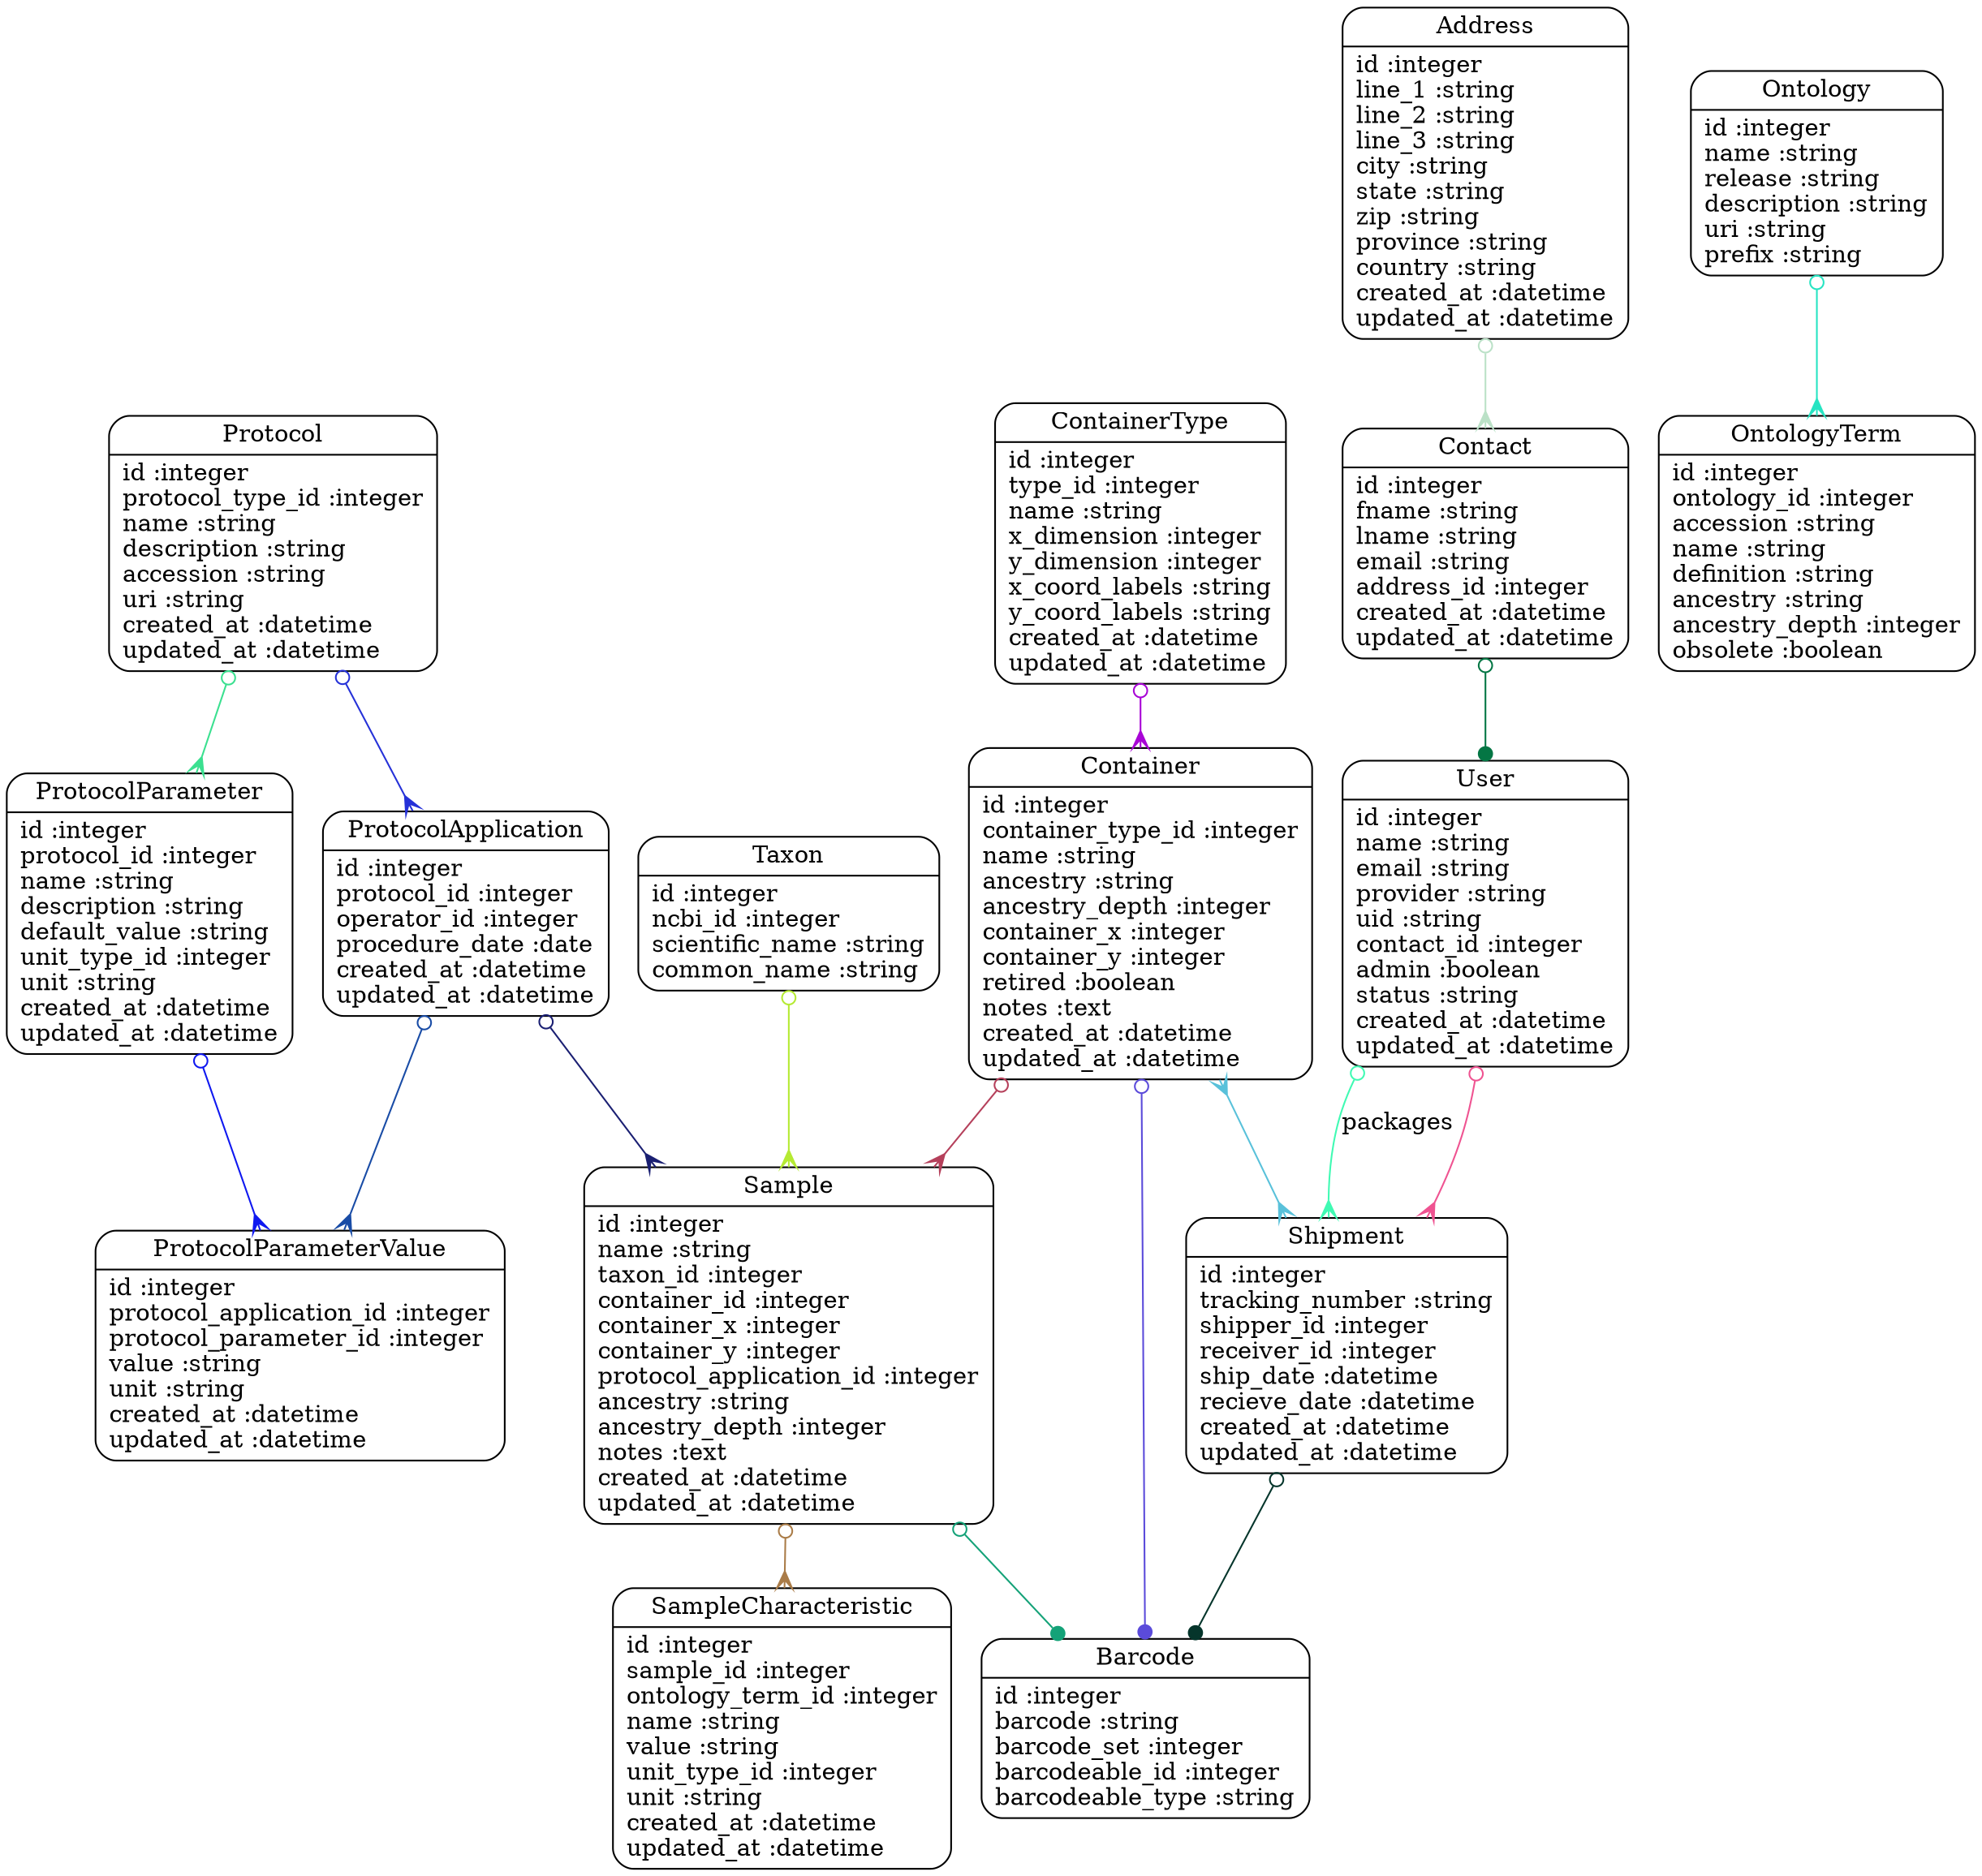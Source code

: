 digraph models_diagram {
	graph[overlap=false, splines=true]
	"Address" [shape=Mrecord, label="{Address|id :integer\lline_1 :string\lline_2 :string\lline_3 :string\lcity :string\lstate :string\lzip :string\lprovince :string\lcountry :string\lcreated_at :datetime\lupdated_at :datetime\l}"]
	"Barcode" [shape=Mrecord, label="{Barcode|id :integer\lbarcode :string\lbarcode_set :integer\lbarcodeable_id :integer\lbarcodeable_type :string\l}"]
	"Contact" [shape=Mrecord, label="{Contact|id :integer\lfname :string\llname :string\lemail :string\laddress_id :integer\lcreated_at :datetime\lupdated_at :datetime\l}"]
	"Container" [shape=Mrecord, label="{Container|id :integer\lcontainer_type_id :integer\lname :string\lancestry :string\lancestry_depth :integer\lcontainer_x :integer\lcontainer_y :integer\lretired :boolean\lnotes :text\lcreated_at :datetime\lupdated_at :datetime\l}"]
	"ContainerType" [shape=Mrecord, label="{ContainerType|id :integer\ltype_id :integer\lname :string\lx_dimension :integer\ly_dimension :integer\lx_coord_labels :string\ly_coord_labels :string\lcreated_at :datetime\lupdated_at :datetime\l}"]
	"Ontology" [shape=Mrecord, label="{Ontology|id :integer\lname :string\lrelease :string\ldescription :string\luri :string\lprefix :string\l}"]
	"OntologyTerm" [shape=Mrecord, label="{OntologyTerm|id :integer\lontology_id :integer\laccession :string\lname :string\ldefinition :string\lancestry :string\lancestry_depth :integer\lobsolete :boolean\l}"]
	"Protocol" [shape=Mrecord, label="{Protocol|id :integer\lprotocol_type_id :integer\lname :string\ldescription :string\laccession :string\luri :string\lcreated_at :datetime\lupdated_at :datetime\l}"]
	"ProtocolApplication" [shape=Mrecord, label="{ProtocolApplication|id :integer\lprotocol_id :integer\loperator_id :integer\lprocedure_date :date\lcreated_at :datetime\lupdated_at :datetime\l}"]
	"ProtocolParameter" [shape=Mrecord, label="{ProtocolParameter|id :integer\lprotocol_id :integer\lname :string\ldescription :string\ldefault_value :string\lunit_type_id :integer\lunit :string\lcreated_at :datetime\lupdated_at :datetime\l}"]
	"ProtocolParameterValue" [shape=Mrecord, label="{ProtocolParameterValue|id :integer\lprotocol_application_id :integer\lprotocol_parameter_id :integer\lvalue :string\lunit :string\lcreated_at :datetime\lupdated_at :datetime\l}"]
	"Sample" [shape=Mrecord, label="{Sample|id :integer\lname :string\ltaxon_id :integer\lcontainer_id :integer\lcontainer_x :integer\lcontainer_y :integer\lprotocol_application_id :integer\lancestry :string\lancestry_depth :integer\lnotes :text\lcreated_at :datetime\lupdated_at :datetime\l}"]
	"SampleCharacteristic" [shape=Mrecord, label="{SampleCharacteristic|id :integer\lsample_id :integer\lontology_term_id :integer\lname :string\lvalue :string\lunit_type_id :integer\lunit :string\lcreated_at :datetime\lupdated_at :datetime\l}"]
	"Shipment" [shape=Mrecord, label="{Shipment|id :integer\ltracking_number :string\lshipper_id :integer\lreceiver_id :integer\lship_date :datetime\lrecieve_date :datetime\lcreated_at :datetime\lupdated_at :datetime\l}"]
	"Taxon" [shape=Mrecord, label="{Taxon|id :integer\lncbi_id :integer\lscientific_name :string\lcommon_name :string\l}"]
	"User" [shape=Mrecord, label="{User|id :integer\lname :string\lemail :string\lprovider :string\luid :string\lcontact_id :integer\ladmin :boolean\lstatus :string\lcreated_at :datetime\lupdated_at :datetime\l}"]
	"Address" -> "Contact" [arrowtail=odot, arrowhead=crow, dir=both color="#BBE1C7"]
	"Contact" -> "User" [arrowtail=odot, arrowhead=dot, dir=both color="#047644"]
	"Container" -> "Sample" [arrowtail=odot, arrowhead=crow, dir=both color="#B5405B"]
	"Container" -> "Barcode" [arrowtail=odot, arrowhead=dot, dir=both color="#5B4BDA"]
	"Container" -> "Shipment" [arrowtail=crow, arrowhead=crow, dir=both color="#59C1DA"]
	"ContainerType" -> "Container" [arrowtail=odot, arrowhead=crow, dir=both color="#A805D6"]
	"Ontology" -> "OntologyTerm" [arrowtail=odot, arrowhead=crow, dir=both color="#26E4C2"]
	"Protocol" -> "ProtocolApplication" [arrowtail=odot, arrowhead=crow, dir=both color="#2531D8"]
	"Protocol" -> "ProtocolParameter" [arrowtail=odot, arrowhead=crow, dir=both color="#3BE090"]
	"ProtocolApplication" -> "Sample" [arrowtail=odot, arrowhead=crow, dir=both color="#1A1F72"]
	"ProtocolApplication" -> "ProtocolParameterValue" [arrowtail=odot, arrowhead=crow, dir=both color="#194CA6"]
	"ProtocolParameter" -> "ProtocolParameterValue" [arrowtail=odot, arrowhead=crow, dir=both color="#0F18F0"]
	"Sample" -> "Barcode" [arrowtail=odot, arrowhead=dot, dir=both color="#14A278"]
	"Sample" -> "SampleCharacteristic" [arrowtail=odot, arrowhead=crow, dir=both color="#AA7C48"]
	"Shipment" -> "Barcode" [arrowtail=odot, arrowhead=dot, dir=both color="#05352B"]
	"Taxon" -> "Sample" [arrowtail=odot, arrowhead=crow, dir=both color="#B5EA33"]
	"User" -> "Shipment" [arrowtail=odot, arrowhead=crow, dir=both color="#EF5391"]
	"User" -> "Shipment" [label="packages", arrowtail=odot, arrowhead=crow, dir=both color="#40FAB3"]
}
